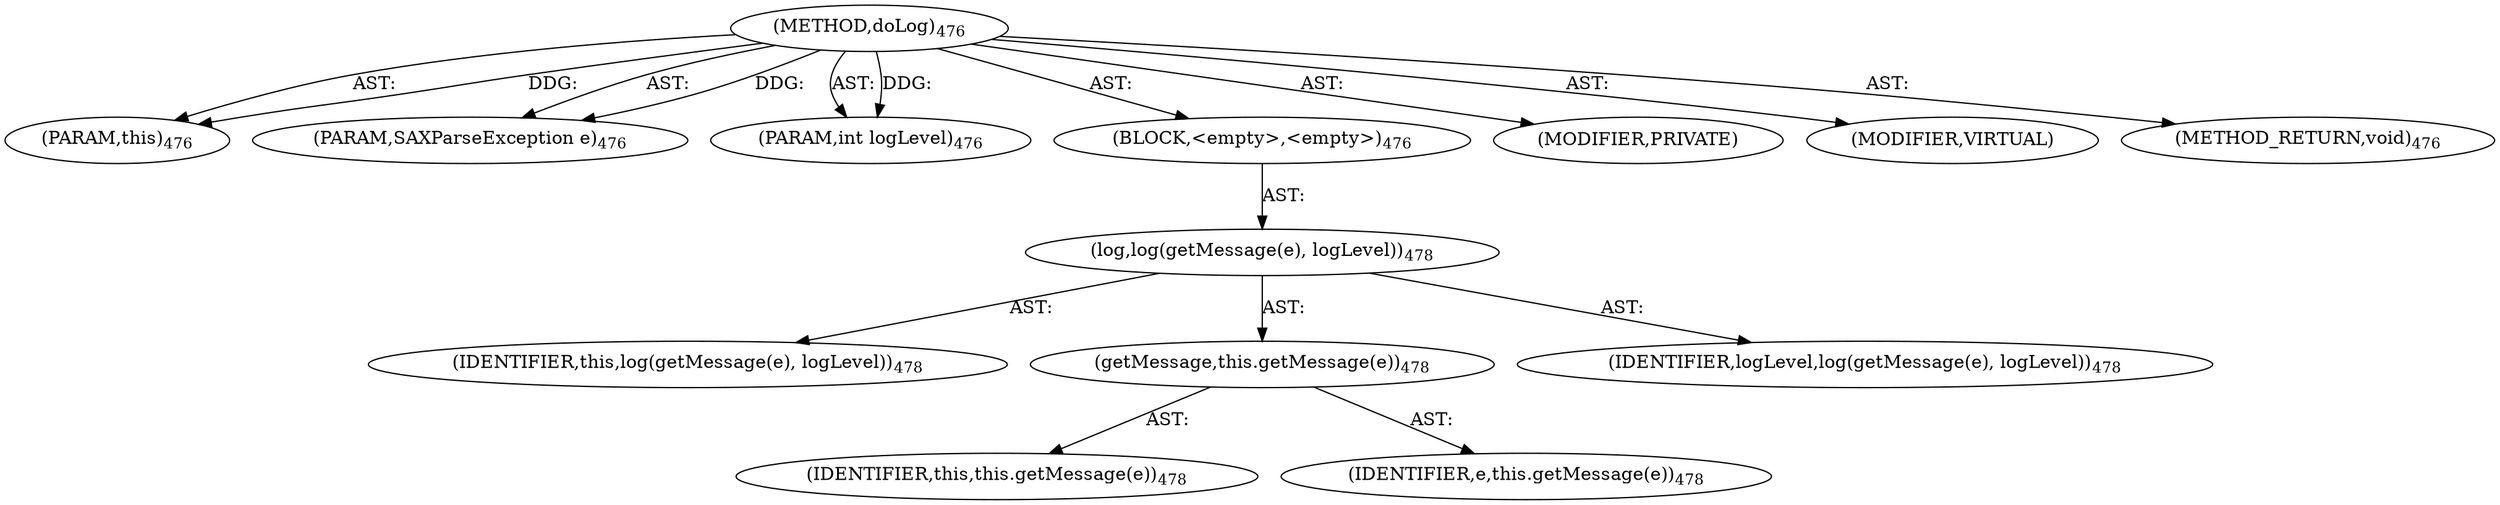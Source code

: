 digraph "doLog" {  
"111669149719" [label = <(METHOD,doLog)<SUB>476</SUB>> ]
"115964117004" [label = <(PARAM,this)<SUB>476</SUB>> ]
"115964117036" [label = <(PARAM,SAXParseException e)<SUB>476</SUB>> ]
"115964117037" [label = <(PARAM,int logLevel)<SUB>476</SUB>> ]
"25769803850" [label = <(BLOCK,&lt;empty&gt;,&lt;empty&gt;)<SUB>476</SUB>> ]
"30064771364" [label = <(log,log(getMessage(e), logLevel))<SUB>478</SUB>> ]
"68719476767" [label = <(IDENTIFIER,this,log(getMessage(e), logLevel))<SUB>478</SUB>> ]
"30064771365" [label = <(getMessage,this.getMessage(e))<SUB>478</SUB>> ]
"68719476766" [label = <(IDENTIFIER,this,this.getMessage(e))<SUB>478</SUB>> ]
"68719476971" [label = <(IDENTIFIER,e,this.getMessage(e))<SUB>478</SUB>> ]
"68719476972" [label = <(IDENTIFIER,logLevel,log(getMessage(e), logLevel))<SUB>478</SUB>> ]
"133143986240" [label = <(MODIFIER,PRIVATE)> ]
"133143986241" [label = <(MODIFIER,VIRTUAL)> ]
"128849018903" [label = <(METHOD_RETURN,void)<SUB>476</SUB>> ]
  "111669149719" -> "115964117004"  [ label = "AST: "] 
  "111669149719" -> "115964117036"  [ label = "AST: "] 
  "111669149719" -> "115964117037"  [ label = "AST: "] 
  "111669149719" -> "25769803850"  [ label = "AST: "] 
  "111669149719" -> "133143986240"  [ label = "AST: "] 
  "111669149719" -> "133143986241"  [ label = "AST: "] 
  "111669149719" -> "128849018903"  [ label = "AST: "] 
  "25769803850" -> "30064771364"  [ label = "AST: "] 
  "30064771364" -> "68719476767"  [ label = "AST: "] 
  "30064771364" -> "30064771365"  [ label = "AST: "] 
  "30064771364" -> "68719476972"  [ label = "AST: "] 
  "30064771365" -> "68719476766"  [ label = "AST: "] 
  "30064771365" -> "68719476971"  [ label = "AST: "] 
  "111669149719" -> "115964117004"  [ label = "DDG: "] 
  "111669149719" -> "115964117036"  [ label = "DDG: "] 
  "111669149719" -> "115964117037"  [ label = "DDG: "] 
}

